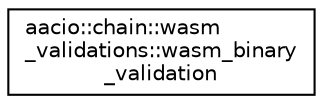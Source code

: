 digraph "Graphical Class Hierarchy"
{
  edge [fontname="Helvetica",fontsize="10",labelfontname="Helvetica",labelfontsize="10"];
  node [fontname="Helvetica",fontsize="10",shape=record];
  rankdir="LR";
  Node0 [label="aacio::chain::wasm\l_validations::wasm_binary\l_validation",height=0.2,width=0.4,color="black", fillcolor="white", style="filled",URL="$classaacio_1_1chain_1_1wasm__validations_1_1wasm__binary__validation.html"];
}
